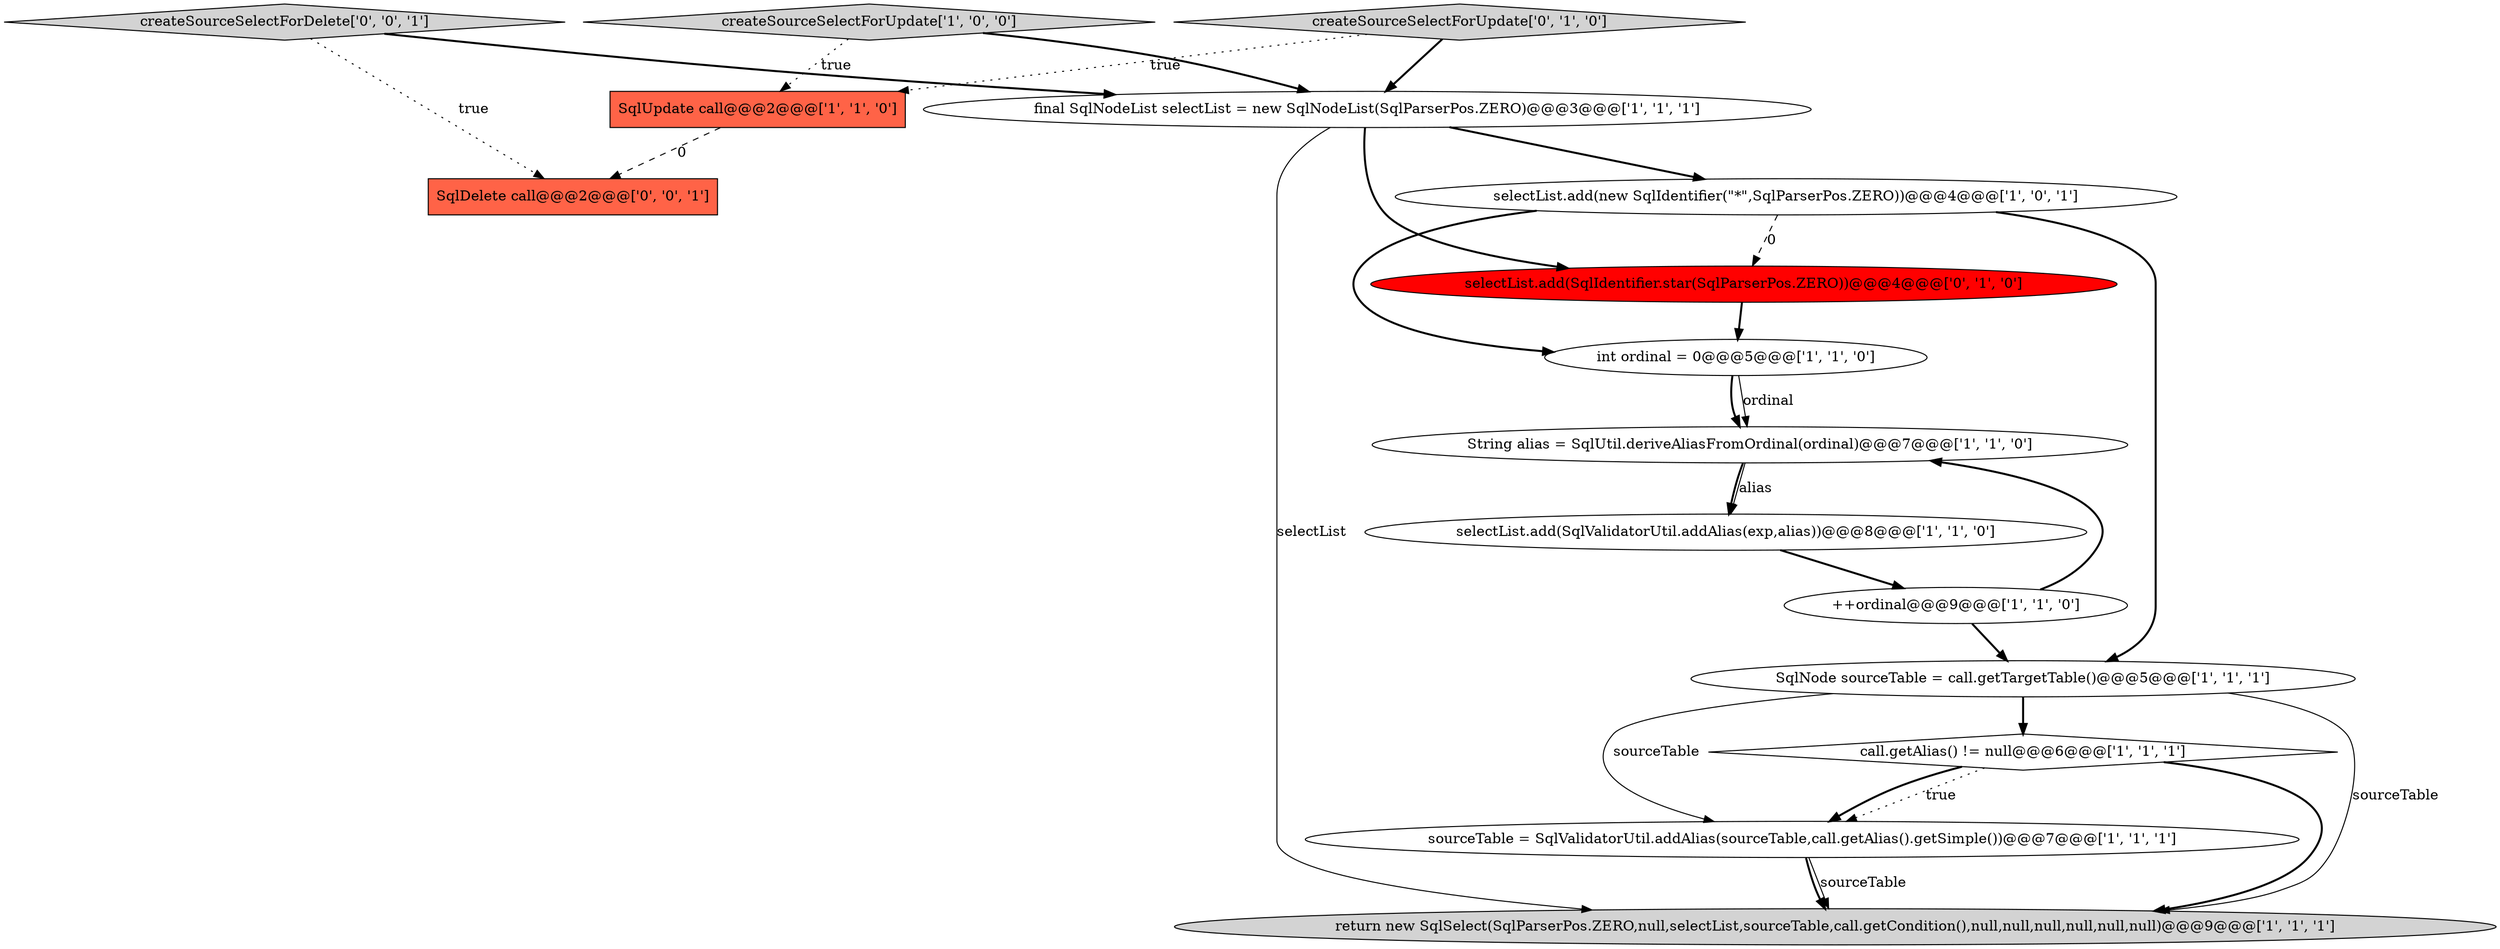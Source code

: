 digraph {
14 [style = filled, label = "createSourceSelectForDelete['0', '0', '1']", fillcolor = lightgray, shape = diamond image = "AAA0AAABBB3BBB"];
11 [style = filled, label = "return new SqlSelect(SqlParserPos.ZERO,null,selectList,sourceTable,call.getCondition(),null,null,null,null,null,null)@@@9@@@['1', '1', '1']", fillcolor = lightgray, shape = ellipse image = "AAA0AAABBB1BBB"];
15 [style = filled, label = "SqlDelete call@@@2@@@['0', '0', '1']", fillcolor = tomato, shape = box image = "AAA0AAABBB3BBB"];
10 [style = filled, label = "int ordinal = 0@@@5@@@['1', '1', '0']", fillcolor = white, shape = ellipse image = "AAA0AAABBB1BBB"];
8 [style = filled, label = "selectList.add(new SqlIdentifier(\"*\",SqlParserPos.ZERO))@@@4@@@['1', '0', '1']", fillcolor = white, shape = ellipse image = "AAA0AAABBB1BBB"];
9 [style = filled, label = "sourceTable = SqlValidatorUtil.addAlias(sourceTable,call.getAlias().getSimple())@@@7@@@['1', '1', '1']", fillcolor = white, shape = ellipse image = "AAA0AAABBB1BBB"];
3 [style = filled, label = "String alias = SqlUtil.deriveAliasFromOrdinal(ordinal)@@@7@@@['1', '1', '0']", fillcolor = white, shape = ellipse image = "AAA0AAABBB1BBB"];
12 [style = filled, label = "selectList.add(SqlIdentifier.star(SqlParserPos.ZERO))@@@4@@@['0', '1', '0']", fillcolor = red, shape = ellipse image = "AAA1AAABBB2BBB"];
6 [style = filled, label = "SqlUpdate call@@@2@@@['1', '1', '0']", fillcolor = tomato, shape = box image = "AAA0AAABBB1BBB"];
13 [style = filled, label = "createSourceSelectForUpdate['0', '1', '0']", fillcolor = lightgray, shape = diamond image = "AAA0AAABBB2BBB"];
2 [style = filled, label = "++ordinal@@@9@@@['1', '1', '0']", fillcolor = white, shape = ellipse image = "AAA0AAABBB1BBB"];
7 [style = filled, label = "call.getAlias() != null@@@6@@@['1', '1', '1']", fillcolor = white, shape = diamond image = "AAA0AAABBB1BBB"];
4 [style = filled, label = "createSourceSelectForUpdate['1', '0', '0']", fillcolor = lightgray, shape = diamond image = "AAA0AAABBB1BBB"];
5 [style = filled, label = "selectList.add(SqlValidatorUtil.addAlias(exp,alias))@@@8@@@['1', '1', '0']", fillcolor = white, shape = ellipse image = "AAA0AAABBB1BBB"];
1 [style = filled, label = "SqlNode sourceTable = call.getTargetTable()@@@5@@@['1', '1', '1']", fillcolor = white, shape = ellipse image = "AAA0AAABBB1BBB"];
0 [style = filled, label = "final SqlNodeList selectList = new SqlNodeList(SqlParserPos.ZERO)@@@3@@@['1', '1', '1']", fillcolor = white, shape = ellipse image = "AAA0AAABBB1BBB"];
4->6 [style = dotted, label="true"];
13->6 [style = dotted, label="true"];
8->10 [style = bold, label=""];
7->11 [style = bold, label=""];
9->11 [style = bold, label=""];
0->11 [style = solid, label="selectList"];
2->1 [style = bold, label=""];
0->12 [style = bold, label=""];
2->3 [style = bold, label=""];
10->3 [style = bold, label=""];
8->12 [style = dashed, label="0"];
9->11 [style = solid, label="sourceTable"];
7->9 [style = dotted, label="true"];
1->7 [style = bold, label=""];
1->9 [style = solid, label="sourceTable"];
1->11 [style = solid, label="sourceTable"];
4->0 [style = bold, label=""];
7->9 [style = bold, label=""];
8->1 [style = bold, label=""];
14->15 [style = dotted, label="true"];
5->2 [style = bold, label=""];
3->5 [style = bold, label=""];
12->10 [style = bold, label=""];
10->3 [style = solid, label="ordinal"];
14->0 [style = bold, label=""];
6->15 [style = dashed, label="0"];
0->8 [style = bold, label=""];
3->5 [style = solid, label="alias"];
13->0 [style = bold, label=""];
}
